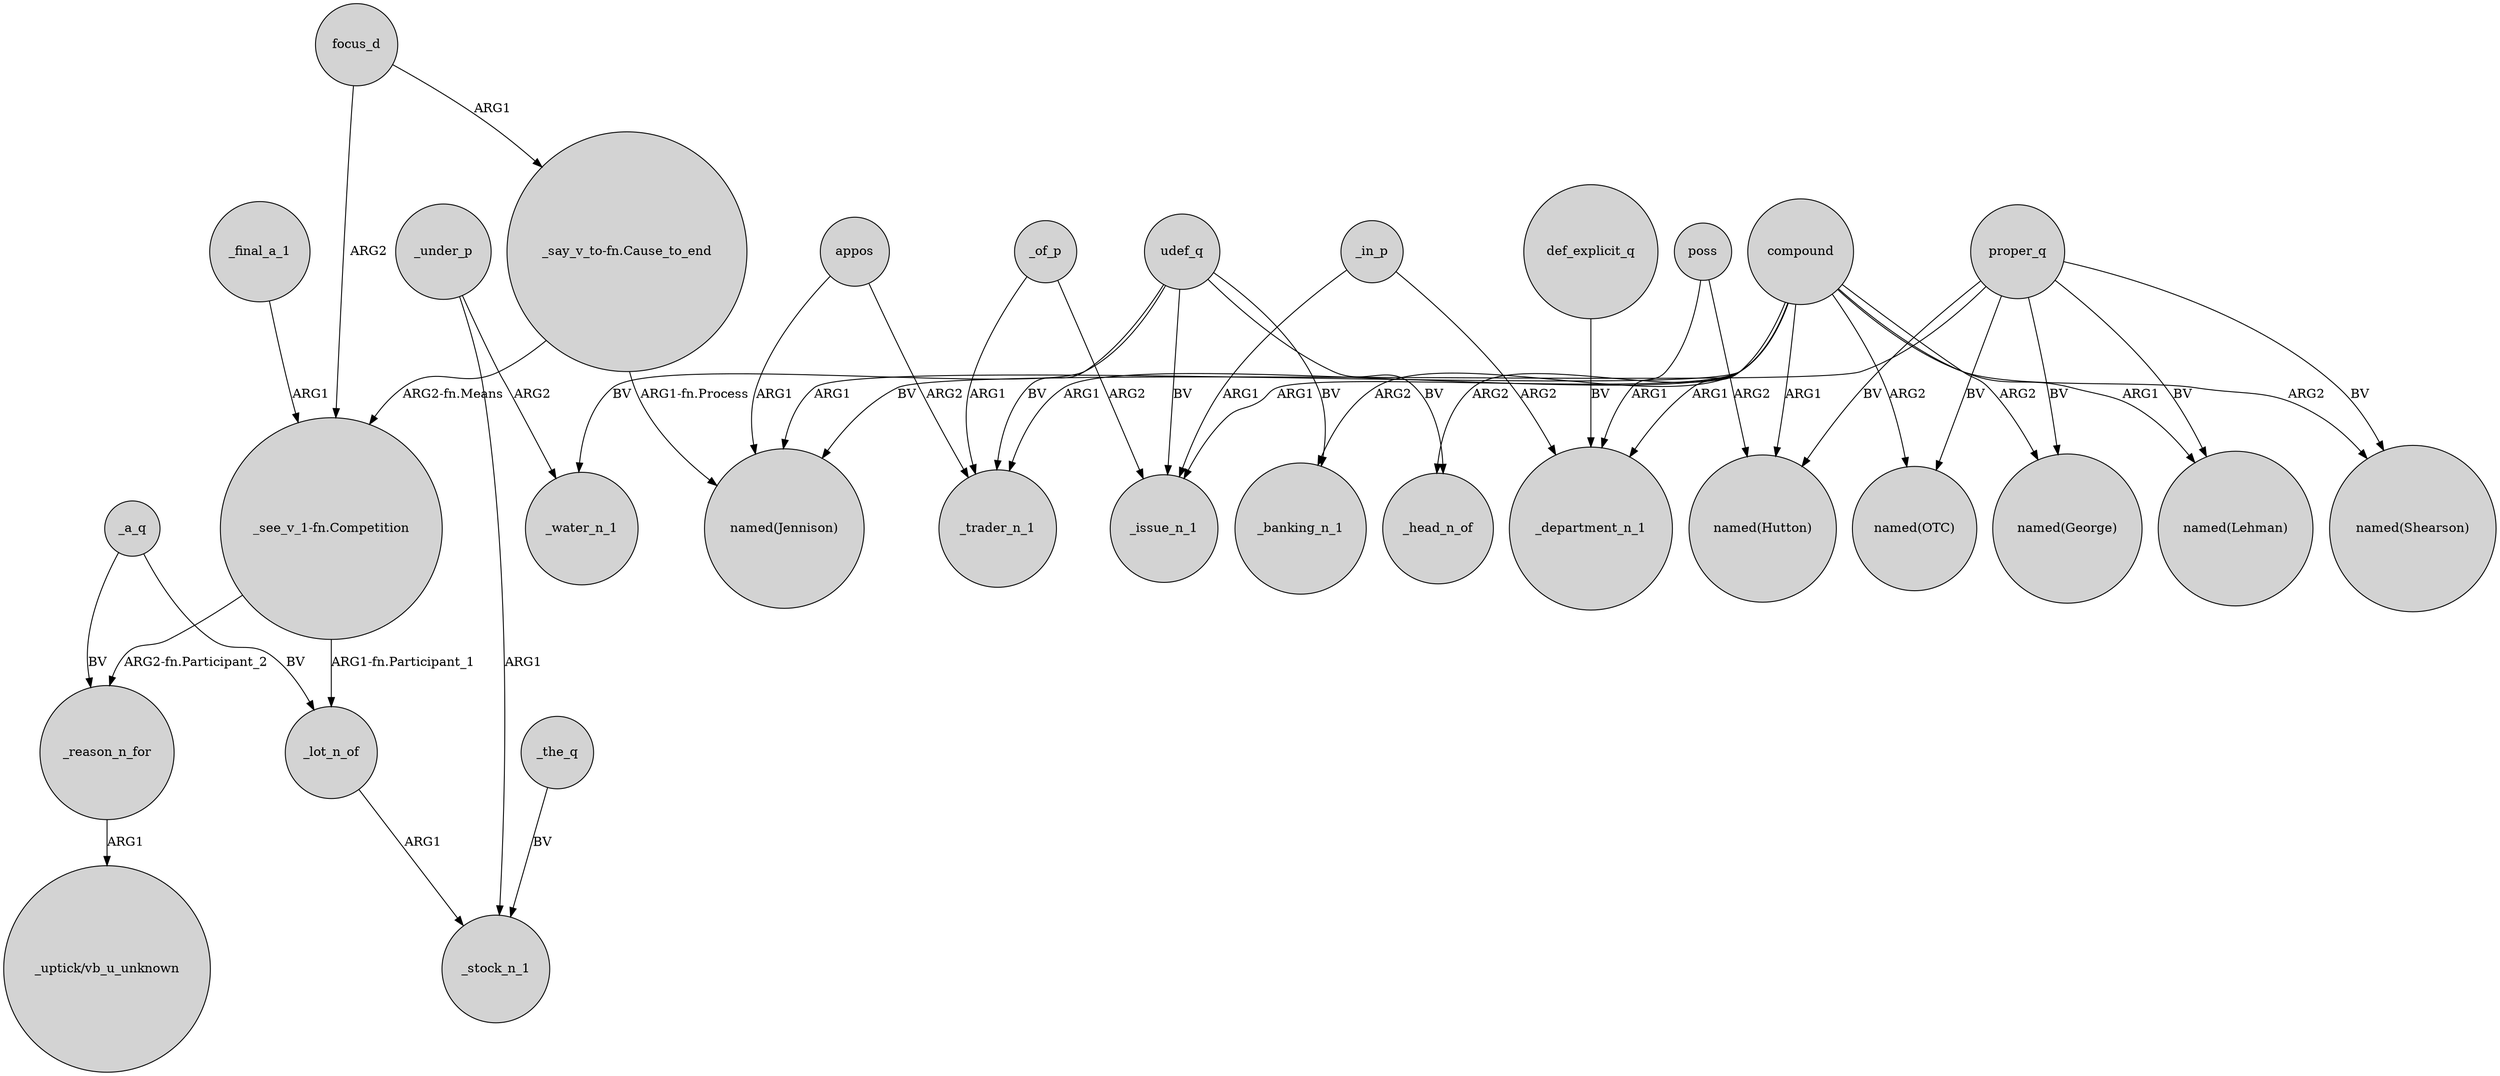 digraph {
	node [shape=circle style=filled]
	udef_q -> _water_n_1 [label=BV]
	"_say_v_to-fn.Cause_to_end" -> "named(Jennison)" [label="ARG1-fn.Process"]
	_under_p -> _stock_n_1 [label=ARG1]
	_a_q -> _lot_n_of [label=BV]
	proper_q -> "named(Hutton)" [label=BV]
	_of_p -> _issue_n_1 [label=ARG2]
	_in_p -> _issue_n_1 [label=ARG1]
	"_say_v_to-fn.Cause_to_end" -> "_see_v_1-fn.Competition" [label="ARG2-fn.Means"]
	_under_p -> _water_n_1 [label=ARG2]
	compound -> "named(Lehman)" [label=ARG1]
	proper_q -> "named(Lehman)" [label=BV]
	compound -> _department_n_1 [label=ARG1]
	compound -> "named(George)" [label=ARG2]
	poss -> _department_n_1 [label=ARG1]
	udef_q -> _banking_n_1 [label=BV]
	_reason_n_for -> "_uptick/vb_u_unknown" [label=ARG1]
	proper_q -> "named(OTC)" [label=BV]
	focus_d -> "_see_v_1-fn.Competition" [label=ARG2]
	compound -> "named(OTC)" [label=ARG2]
	proper_q -> "named(Jennison)" [label=BV]
	_final_a_1 -> "_see_v_1-fn.Competition" [label=ARG1]
	appos -> "named(Jennison)" [label=ARG1]
	focus_d -> "_say_v_to-fn.Cause_to_end" [label=ARG1]
	compound -> "named(Jennison)" [label=ARG1]
	compound -> _trader_n_1 [label=ARG1]
	proper_q -> "named(George)" [label=BV]
	poss -> "named(Hutton)" [label=ARG2]
	_lot_n_of -> _stock_n_1 [label=ARG1]
	appos -> _trader_n_1 [label=ARG2]
	def_explicit_q -> _department_n_1 [label=BV]
	udef_q -> _issue_n_1 [label=BV]
	proper_q -> "named(Shearson)" [label=BV]
	udef_q -> _trader_n_1 [label=BV]
	compound -> _head_n_of [label=ARG2]
	udef_q -> _head_n_of [label=BV]
	"_see_v_1-fn.Competition" -> _lot_n_of [label="ARG1-fn.Participant_1"]
	compound -> "named(Shearson)" [label=ARG2]
	"_see_v_1-fn.Competition" -> _reason_n_for [label="ARG2-fn.Participant_2"]
	_in_p -> _department_n_1 [label=ARG2]
	_a_q -> _reason_n_for [label=BV]
	compound -> _issue_n_1 [label=ARG1]
	compound -> "named(Hutton)" [label=ARG1]
	_of_p -> _trader_n_1 [label=ARG1]
	compound -> _banking_n_1 [label=ARG2]
	_the_q -> _stock_n_1 [label=BV]
}
